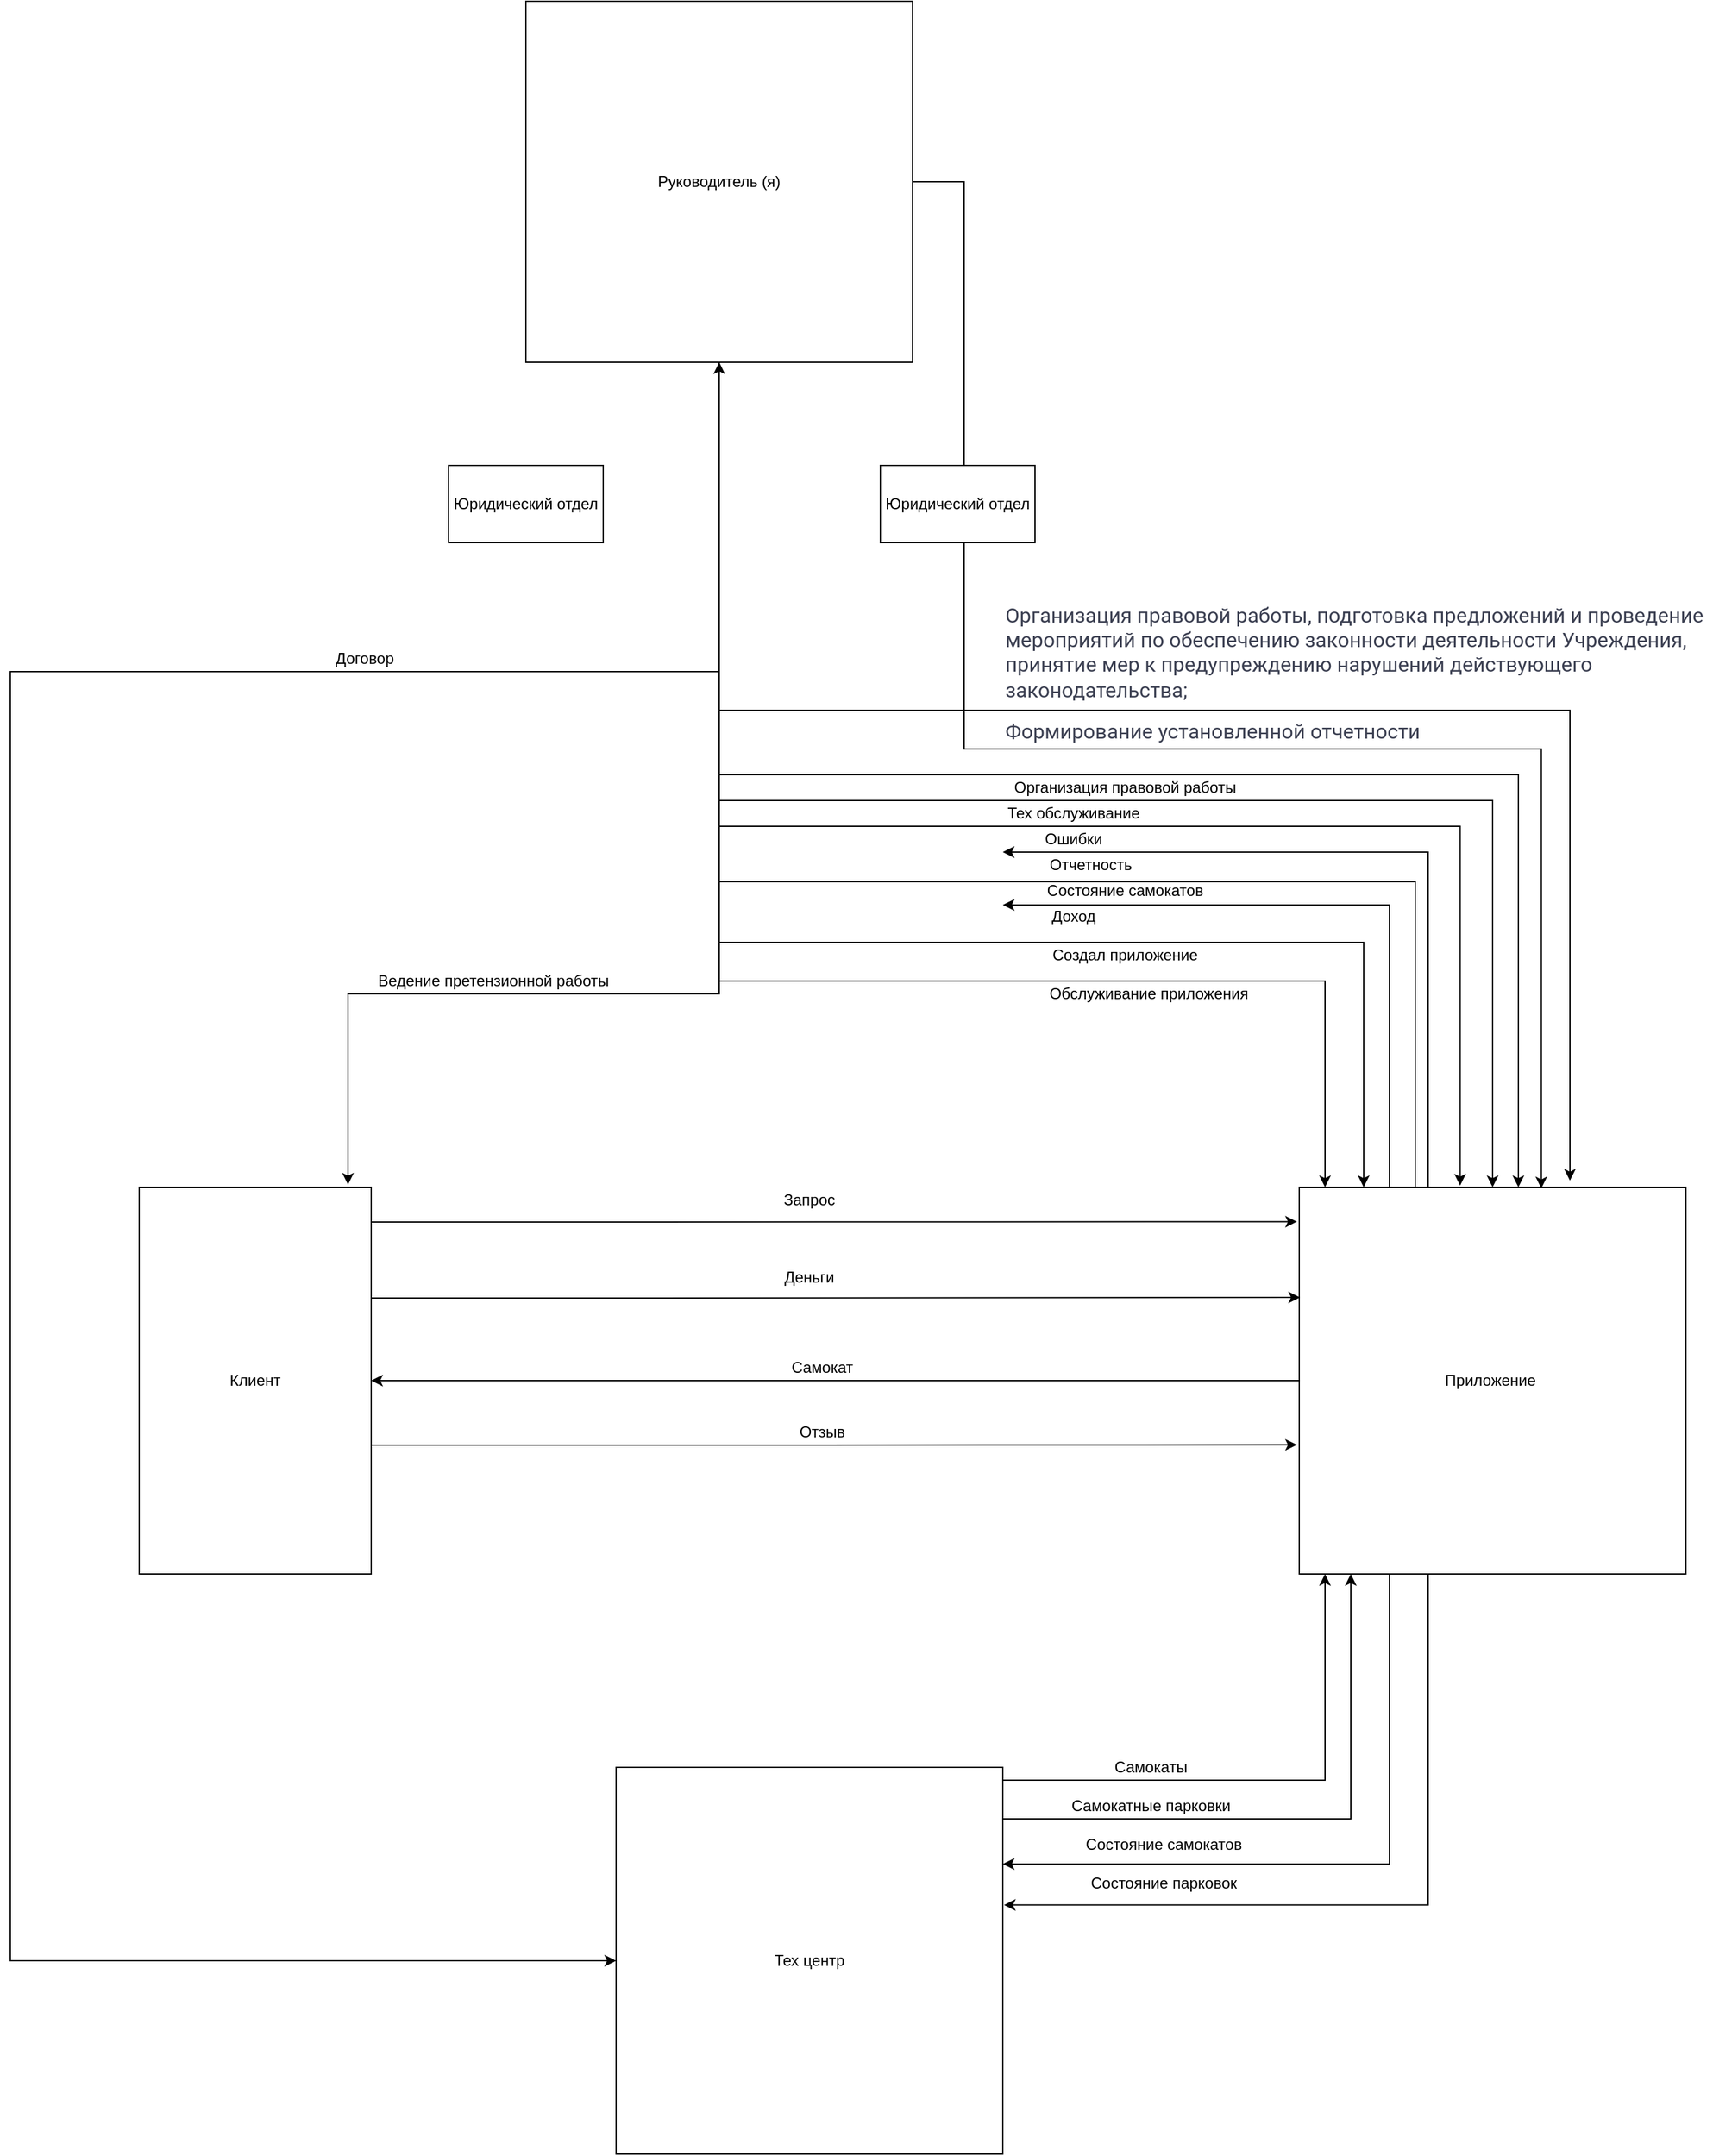 <mxfile version="13.9.3" type="github">
  <diagram id="sjTbFvkHI2C9sp_EQ8BS" name="Страница 1">
    <mxGraphModel dx="2249" dy="1874" grid="1" gridSize="10" guides="1" tooltips="1" connect="1" arrows="1" fold="1" page="1" pageScale="1" pageWidth="827" pageHeight="1169" math="0" shadow="0">
      <root>
        <mxCell id="0" />
        <mxCell id="1" parent="0" />
        <mxCell id="UqpvzWcxAdHbetMfQh0C-39" style="edgeStyle=orthogonalEdgeStyle;rounded=0;orthogonalLoop=1;jettySize=auto;html=1;entryX=0.002;entryY=0.285;entryDx=0;entryDy=0;entryPerimeter=0;" parent="1" source="UqpvzWcxAdHbetMfQh0C-1" target="UqpvzWcxAdHbetMfQh0C-2" edge="1">
          <mxGeometry relative="1" as="geometry">
            <Array as="points">
              <mxPoint x="430" y="386" />
              <mxPoint x="430" y="386" />
            </Array>
          </mxGeometry>
        </mxCell>
        <mxCell id="UqpvzWcxAdHbetMfQh0C-40" style="edgeStyle=orthogonalEdgeStyle;rounded=0;orthogonalLoop=1;jettySize=auto;html=1;entryX=-0.006;entryY=0.089;entryDx=0;entryDy=0;entryPerimeter=0;" parent="1" source="UqpvzWcxAdHbetMfQh0C-1" target="UqpvzWcxAdHbetMfQh0C-2" edge="1">
          <mxGeometry relative="1" as="geometry">
            <Array as="points">
              <mxPoint x="450" y="327" />
              <mxPoint x="450" y="327" />
            </Array>
          </mxGeometry>
        </mxCell>
        <mxCell id="UqpvzWcxAdHbetMfQh0C-42" style="edgeStyle=orthogonalEdgeStyle;rounded=0;orthogonalLoop=1;jettySize=auto;html=1;entryX=-0.006;entryY=0.666;entryDx=0;entryDy=0;entryPerimeter=0;" parent="1" source="UqpvzWcxAdHbetMfQh0C-1" target="UqpvzWcxAdHbetMfQh0C-2" edge="1">
          <mxGeometry relative="1" as="geometry">
            <Array as="points">
              <mxPoint x="440" y="500" />
              <mxPoint x="440" y="500" />
            </Array>
          </mxGeometry>
        </mxCell>
        <mxCell id="UqpvzWcxAdHbetMfQh0C-1" value="Клиент" style="rounded=0;whiteSpace=wrap;html=1;" parent="1" vertex="1">
          <mxGeometry x="70" y="300" width="180" height="300" as="geometry" />
        </mxCell>
        <mxCell id="UqpvzWcxAdHbetMfQh0C-12" style="edgeStyle=orthogonalEdgeStyle;rounded=0;orthogonalLoop=1;jettySize=auto;html=1;exitX=0.25;exitY=0;exitDx=0;exitDy=0;" parent="1" source="UqpvzWcxAdHbetMfQh0C-2" edge="1">
          <mxGeometry relative="1" as="geometry">
            <mxPoint x="740" y="81" as="targetPoint" />
            <Array as="points">
              <mxPoint x="1040" y="300" />
              <mxPoint x="1040" y="81" />
            </Array>
          </mxGeometry>
        </mxCell>
        <mxCell id="UqpvzWcxAdHbetMfQh0C-15" style="edgeStyle=orthogonalEdgeStyle;rounded=0;orthogonalLoop=1;jettySize=auto;html=1;" parent="1" source="UqpvzWcxAdHbetMfQh0C-2" target="UqpvzWcxAdHbetMfQh0C-3" edge="1">
          <mxGeometry relative="1" as="geometry">
            <mxPoint x="820" y="50" as="targetPoint" />
            <Array as="points">
              <mxPoint x="1060" y="63" />
            </Array>
          </mxGeometry>
        </mxCell>
        <mxCell id="UqpvzWcxAdHbetMfQh0C-28" style="edgeStyle=orthogonalEdgeStyle;rounded=0;orthogonalLoop=1;jettySize=auto;html=1;entryX=1;entryY=0.25;entryDx=0;entryDy=0;" parent="1" source="UqpvzWcxAdHbetMfQh0C-2" target="UqpvzWcxAdHbetMfQh0C-4" edge="1">
          <mxGeometry relative="1" as="geometry">
            <Array as="points">
              <mxPoint x="1040" y="825" />
            </Array>
          </mxGeometry>
        </mxCell>
        <mxCell id="UqpvzWcxAdHbetMfQh0C-30" style="edgeStyle=orthogonalEdgeStyle;rounded=0;orthogonalLoop=1;jettySize=auto;html=1;entryX=1.003;entryY=0.356;entryDx=0;entryDy=0;entryPerimeter=0;" parent="1" source="UqpvzWcxAdHbetMfQh0C-2" target="UqpvzWcxAdHbetMfQh0C-4" edge="1">
          <mxGeometry relative="1" as="geometry">
            <Array as="points">
              <mxPoint x="1070" y="857" />
            </Array>
          </mxGeometry>
        </mxCell>
        <mxCell id="UqpvzWcxAdHbetMfQh0C-34" style="edgeStyle=orthogonalEdgeStyle;rounded=0;orthogonalLoop=1;jettySize=auto;html=1;entryX=1;entryY=0.5;entryDx=0;entryDy=0;" parent="1" source="UqpvzWcxAdHbetMfQh0C-2" target="UqpvzWcxAdHbetMfQh0C-1" edge="1">
          <mxGeometry relative="1" as="geometry" />
        </mxCell>
        <mxCell id="UqpvzWcxAdHbetMfQh0C-2" value="Приложение&amp;nbsp;" style="rounded=0;whiteSpace=wrap;html=1;" parent="1" vertex="1">
          <mxGeometry x="970" y="300" width="300" height="300" as="geometry" />
        </mxCell>
        <mxCell id="UqpvzWcxAdHbetMfQh0C-8" style="edgeStyle=orthogonalEdgeStyle;rounded=0;orthogonalLoop=1;jettySize=auto;html=1;" parent="1" source="UqpvzWcxAdHbetMfQh0C-3" edge="1">
          <mxGeometry relative="1" as="geometry">
            <mxPoint x="990" y="300" as="targetPoint" />
            <Array as="points">
              <mxPoint x="990" y="140" />
              <mxPoint x="990" y="300" />
            </Array>
          </mxGeometry>
        </mxCell>
        <mxCell id="UqpvzWcxAdHbetMfQh0C-10" style="edgeStyle=orthogonalEdgeStyle;rounded=0;orthogonalLoop=1;jettySize=auto;html=1;" parent="1" source="UqpvzWcxAdHbetMfQh0C-3" edge="1">
          <mxGeometry relative="1" as="geometry">
            <mxPoint x="1020" y="300" as="targetPoint" />
            <Array as="points">
              <mxPoint x="1020" y="110" />
            </Array>
          </mxGeometry>
        </mxCell>
        <mxCell id="UqpvzWcxAdHbetMfQh0C-21" style="edgeStyle=orthogonalEdgeStyle;rounded=0;orthogonalLoop=1;jettySize=auto;html=1;entryX=0.5;entryY=0;entryDx=0;entryDy=0;" parent="1" source="UqpvzWcxAdHbetMfQh0C-3" target="UqpvzWcxAdHbetMfQh0C-2" edge="1">
          <mxGeometry relative="1" as="geometry">
            <Array as="points">
              <mxPoint x="1120" />
            </Array>
          </mxGeometry>
        </mxCell>
        <mxCell id="UqpvzWcxAdHbetMfQh0C-45" style="edgeStyle=orthogonalEdgeStyle;rounded=0;orthogonalLoop=1;jettySize=auto;html=1;entryX=0;entryY=0.5;entryDx=0;entryDy=0;" parent="1" source="UqpvzWcxAdHbetMfQh0C-3" target="UqpvzWcxAdHbetMfQh0C-4" edge="1">
          <mxGeometry relative="1" as="geometry">
            <Array as="points">
              <mxPoint x="-30" y="-100" />
              <mxPoint x="-30" y="900" />
            </Array>
          </mxGeometry>
        </mxCell>
        <mxCell id="UqpvzWcxAdHbetMfQh0C-46" style="edgeStyle=orthogonalEdgeStyle;rounded=0;orthogonalLoop=1;jettySize=auto;html=1;entryX=0.416;entryY=-0.004;entryDx=0;entryDy=0;entryPerimeter=0;" parent="1" source="UqpvzWcxAdHbetMfQh0C-3" target="UqpvzWcxAdHbetMfQh0C-2" edge="1">
          <mxGeometry relative="1" as="geometry">
            <Array as="points">
              <mxPoint x="1095" y="20" />
            </Array>
          </mxGeometry>
        </mxCell>
        <mxCell id="UqpvzWcxAdHbetMfQh0C-48" style="edgeStyle=orthogonalEdgeStyle;rounded=0;orthogonalLoop=1;jettySize=auto;html=1;" parent="1" source="UqpvzWcxAdHbetMfQh0C-3" edge="1">
          <mxGeometry relative="1" as="geometry">
            <mxPoint x="1140" y="300" as="targetPoint" />
            <Array as="points">
              <mxPoint x="1140" y="-20" />
            </Array>
          </mxGeometry>
        </mxCell>
        <mxCell id="UqpvzWcxAdHbetMfQh0C-53" style="edgeStyle=orthogonalEdgeStyle;rounded=0;orthogonalLoop=1;jettySize=auto;html=1;" parent="1" source="UqpvzWcxAdHbetMfQh0C-3" edge="1">
          <mxGeometry relative="1" as="geometry">
            <mxPoint x="232" y="298" as="targetPoint" />
            <Array as="points">
              <mxPoint x="232" y="150" />
            </Array>
          </mxGeometry>
        </mxCell>
        <mxCell id="UqpvzWcxAdHbetMfQh0C-57" style="edgeStyle=orthogonalEdgeStyle;rounded=0;orthogonalLoop=1;jettySize=auto;html=1;entryX=0.626;entryY=0.003;entryDx=0;entryDy=0;entryPerimeter=0;" parent="1" source="UqpvzWcxAdHbetMfQh0C-3" target="UqpvzWcxAdHbetMfQh0C-2" edge="1">
          <mxGeometry relative="1" as="geometry">
            <Array as="points">
              <mxPoint x="710" y="-40" />
              <mxPoint x="1158" y="-40" />
            </Array>
          </mxGeometry>
        </mxCell>
        <mxCell id="UqpvzWcxAdHbetMfQh0C-59" style="edgeStyle=orthogonalEdgeStyle;rounded=0;orthogonalLoop=1;jettySize=auto;html=1;entryX=0.7;entryY=-0.017;entryDx=0;entryDy=0;entryPerimeter=0;" parent="1" source="UqpvzWcxAdHbetMfQh0C-3" target="UqpvzWcxAdHbetMfQh0C-2" edge="1">
          <mxGeometry relative="1" as="geometry">
            <Array as="points">
              <mxPoint x="1180" y="-70" />
            </Array>
          </mxGeometry>
        </mxCell>
        <mxCell id="UqpvzWcxAdHbetMfQh0C-3" value="Руководитель (я)" style="rounded=0;whiteSpace=wrap;html=1;" parent="1" vertex="1">
          <mxGeometry x="370" y="-620" width="300" height="280" as="geometry" />
        </mxCell>
        <mxCell id="UqpvzWcxAdHbetMfQh0C-23" style="edgeStyle=orthogonalEdgeStyle;rounded=0;orthogonalLoop=1;jettySize=auto;html=1;" parent="1" source="UqpvzWcxAdHbetMfQh0C-4" edge="1">
          <mxGeometry relative="1" as="geometry">
            <mxPoint x="990" y="600" as="targetPoint" />
            <Array as="points">
              <mxPoint x="990" y="760" />
              <mxPoint x="990" y="600" />
            </Array>
          </mxGeometry>
        </mxCell>
        <mxCell id="UqpvzWcxAdHbetMfQh0C-26" style="edgeStyle=orthogonalEdgeStyle;rounded=0;orthogonalLoop=1;jettySize=auto;html=1;" parent="1" source="UqpvzWcxAdHbetMfQh0C-4" edge="1">
          <mxGeometry relative="1" as="geometry">
            <mxPoint x="1010" y="600" as="targetPoint" />
            <Array as="points">
              <mxPoint x="1010" y="790" />
              <mxPoint x="1010" y="602" />
            </Array>
          </mxGeometry>
        </mxCell>
        <mxCell id="UqpvzWcxAdHbetMfQh0C-4" value="Тех центр" style="rounded=0;whiteSpace=wrap;html=1;" parent="1" vertex="1">
          <mxGeometry x="440" y="750" width="300" height="300" as="geometry" />
        </mxCell>
        <mxCell id="UqpvzWcxAdHbetMfQh0C-9" value="Создал приложение" style="text;html=1;strokeColor=none;fillColor=none;align=center;verticalAlign=middle;whiteSpace=wrap;rounded=0;" parent="1" vertex="1">
          <mxGeometry x="775" y="110" width="120" height="20" as="geometry" />
        </mxCell>
        <mxCell id="UqpvzWcxAdHbetMfQh0C-11" value="Обслуживание приложения&amp;nbsp;" style="text;html=1;strokeColor=none;fillColor=none;align=center;verticalAlign=middle;whiteSpace=wrap;rounded=0;" parent="1" vertex="1">
          <mxGeometry x="775" y="140" width="160" height="20" as="geometry" />
        </mxCell>
        <mxCell id="UqpvzWcxAdHbetMfQh0C-13" value="Доход" style="text;html=1;strokeColor=none;fillColor=none;align=center;verticalAlign=middle;whiteSpace=wrap;rounded=0;" parent="1" vertex="1">
          <mxGeometry x="775" y="80" width="40" height="20" as="geometry" />
        </mxCell>
        <mxCell id="UqpvzWcxAdHbetMfQh0C-16" value="Состояние самокатов" style="text;html=1;strokeColor=none;fillColor=none;align=center;verticalAlign=middle;whiteSpace=wrap;rounded=0;" parent="1" vertex="1">
          <mxGeometry x="765" y="60" width="140" height="20" as="geometry" />
        </mxCell>
        <mxCell id="UqpvzWcxAdHbetMfQh0C-17" style="edgeStyle=orthogonalEdgeStyle;rounded=0;orthogonalLoop=1;jettySize=auto;html=1;" parent="1" edge="1">
          <mxGeometry relative="1" as="geometry">
            <mxPoint x="740" y="40" as="targetPoint" />
            <mxPoint x="1070.0" y="300" as="sourcePoint" />
            <Array as="points">
              <mxPoint x="1070" y="40" />
              <mxPoint x="740" y="40" />
            </Array>
          </mxGeometry>
        </mxCell>
        <mxCell id="UqpvzWcxAdHbetMfQh0C-18" value="Отчетность&amp;nbsp;" style="text;html=1;strokeColor=none;fillColor=none;align=center;verticalAlign=middle;whiteSpace=wrap;rounded=0;" parent="1" vertex="1">
          <mxGeometry x="775" y="40" width="70" height="20" as="geometry" />
        </mxCell>
        <mxCell id="UqpvzWcxAdHbetMfQh0C-20" value="Ошибки" style="text;html=1;strokeColor=none;fillColor=none;align=center;verticalAlign=middle;whiteSpace=wrap;rounded=0;" parent="1" vertex="1">
          <mxGeometry x="775" y="20" width="40" height="20" as="geometry" />
        </mxCell>
        <mxCell id="UqpvzWcxAdHbetMfQh0C-22" value="Тех обслуживание" style="text;html=1;strokeColor=none;fillColor=none;align=center;verticalAlign=middle;whiteSpace=wrap;rounded=0;" parent="1" vertex="1">
          <mxGeometry x="730" width="130" height="20" as="geometry" />
        </mxCell>
        <mxCell id="UqpvzWcxAdHbetMfQh0C-24" value="Самокаты" style="text;html=1;strokeColor=none;fillColor=none;align=center;verticalAlign=middle;whiteSpace=wrap;rounded=0;" parent="1" vertex="1">
          <mxGeometry x="775" y="740" width="160" height="20" as="geometry" />
        </mxCell>
        <mxCell id="UqpvzWcxAdHbetMfQh0C-27" value="Самокатные парковки" style="text;html=1;strokeColor=none;fillColor=none;align=center;verticalAlign=middle;whiteSpace=wrap;rounded=0;" parent="1" vertex="1">
          <mxGeometry x="775" y="770" width="160" height="20" as="geometry" />
        </mxCell>
        <mxCell id="UqpvzWcxAdHbetMfQh0C-29" value="Состояние самокатов" style="text;html=1;strokeColor=none;fillColor=none;align=center;verticalAlign=middle;whiteSpace=wrap;rounded=0;" parent="1" vertex="1">
          <mxGeometry x="785" y="800" width="160" height="20" as="geometry" />
        </mxCell>
        <mxCell id="UqpvzWcxAdHbetMfQh0C-31" value="Состояние парковок" style="text;html=1;strokeColor=none;fillColor=none;align=center;verticalAlign=middle;whiteSpace=wrap;rounded=0;" parent="1" vertex="1">
          <mxGeometry x="785" y="830" width="160" height="20" as="geometry" />
        </mxCell>
        <mxCell id="UqpvzWcxAdHbetMfQh0C-33" value="Запрос" style="text;html=1;strokeColor=none;fillColor=none;align=center;verticalAlign=middle;whiteSpace=wrap;rounded=0;" parent="1" vertex="1">
          <mxGeometry x="510" y="300" width="160" height="20" as="geometry" />
        </mxCell>
        <mxCell id="UqpvzWcxAdHbetMfQh0C-35" value="Самокат" style="text;html=1;strokeColor=none;fillColor=none;align=center;verticalAlign=middle;whiteSpace=wrap;rounded=0;" parent="1" vertex="1">
          <mxGeometry x="520" y="430" width="160" height="20" as="geometry" />
        </mxCell>
        <mxCell id="UqpvzWcxAdHbetMfQh0C-37" value="Деньги" style="text;html=1;strokeColor=none;fillColor=none;align=center;verticalAlign=middle;whiteSpace=wrap;rounded=0;" parent="1" vertex="1">
          <mxGeometry x="510" y="360" width="160" height="20" as="geometry" />
        </mxCell>
        <mxCell id="UqpvzWcxAdHbetMfQh0C-43" value="Отзыв" style="text;html=1;strokeColor=none;fillColor=none;align=center;verticalAlign=middle;whiteSpace=wrap;rounded=0;" parent="1" vertex="1">
          <mxGeometry x="520" y="480" width="160" height="20" as="geometry" />
        </mxCell>
        <mxCell id="UqpvzWcxAdHbetMfQh0C-47" value="Договор" style="text;html=1;strokeColor=none;fillColor=none;align=center;verticalAlign=middle;whiteSpace=wrap;rounded=0;" parent="1" vertex="1">
          <mxGeometry x="180" y="-120" width="130" height="20" as="geometry" />
        </mxCell>
        <mxCell id="UqpvzWcxAdHbetMfQh0C-49" value="Организация правовой работы" style="text;html=1;strokeColor=none;fillColor=none;align=center;verticalAlign=middle;whiteSpace=wrap;rounded=0;" parent="1" vertex="1">
          <mxGeometry x="740" y="-20" width="190" height="20" as="geometry" />
        </mxCell>
        <mxCell id="UqpvzWcxAdHbetMfQh0C-54" value="Ведение претензионной работы" style="text;html=1;strokeColor=none;fillColor=none;align=center;verticalAlign=middle;whiteSpace=wrap;rounded=0;" parent="1" vertex="1">
          <mxGeometry x="250" y="130" width="190" height="20" as="geometry" />
        </mxCell>
        <mxCell id="UqpvzWcxAdHbetMfQh0C-58" value="&lt;span style=&quot;color: rgb(60, 64, 82); font-family: roboto, sans-serif; font-size: 16px; font-style: normal; font-weight: 400; letter-spacing: normal; text-indent: 0px; text-transform: none; word-spacing: 0px; background-color: rgb(255, 255, 255); display: inline; float: none;&quot;&gt;Формирование установленной отчетности&lt;/span&gt;" style="text;whiteSpace=wrap;html=1;" parent="1" vertex="1">
          <mxGeometry x="740" y="-70" width="340" height="30" as="geometry" />
        </mxCell>
        <mxCell id="UqpvzWcxAdHbetMfQh0C-60" value="&lt;span style=&quot;color: rgb(60, 64, 82); font-family: roboto, sans-serif; font-size: 16px; font-style: normal; font-weight: 400; letter-spacing: normal; text-indent: 0px; text-transform: none; word-spacing: 0px; background-color: rgb(255, 255, 255); display: inline; float: none;&quot;&gt;Организация правовой работы, подготовка предложений и проведение мероприятий по обеспечению законности деятельности Учреждения, принятие мер к предупреждению нарушений действующего законодательства;&lt;/span&gt;" style="text;whiteSpace=wrap;html=1;" parent="1" vertex="1">
          <mxGeometry x="740" y="-160" width="550" height="80" as="geometry" />
        </mxCell>
        <mxCell id="T6EDustnyLS-S_z85SL1-1" value="Юридический отдел" style="rounded=0;whiteSpace=wrap;html=1;" parent="1" vertex="1">
          <mxGeometry x="310" y="-260" width="120" height="60" as="geometry" />
        </mxCell>
        <mxCell id="T6EDustnyLS-S_z85SL1-2" value="Юридический отдел" style="rounded=0;whiteSpace=wrap;html=1;" parent="1" vertex="1">
          <mxGeometry x="645" y="-260" width="120" height="60" as="geometry" />
        </mxCell>
      </root>
    </mxGraphModel>
  </diagram>
</mxfile>
